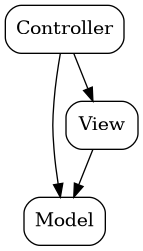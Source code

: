 @startuml
digraph G {
node[shape=box, style=rounded, shadow_offset=7, shadow_blur=5];Model;View;Controller
    View -> Model
    Controller -> View
    Controller -> Model
}
@enduml

@startuml

hide empty members
hide circle
skinparam classarrowcolor gray

HumanResources.vEmployeeDepartmentHistory --|> HumanResources.Department:References
HumanResources.vEmployeeDepartmentHistory --|> HumanResources.Employee:References
HumanResources.vEmployeeDepartmentHistory --|> HumanResources.EmployeeDepartmentHistory:References
HumanResources.vEmployeeDepartmentHistory --|> Person.Person:References
HumanResources.vEmployeeDepartmentHistory --|> HumanResources.Shift:References

@enduml

@startuml

/' Set custom background colors for the default
   component elements and the specific stereotypes. '/
skinparam component {
    BackgroundColor #ff6666
    BackgroundColor<<Database>> #ccff66
    BackgroundColor<<Spring service>> #66ccff
    BackgroundColor<<Spring REST controllers>> #66ffcc
    BackgroundColor<<Spring repository>> #66ffff
    BackgroundColor<<Mail server>> #ffcc66
}

actor User
[Third party application] as ThirdPartyApp

together {
    [PostgreSQL database] as PostgresDB <<Database>>
    [Mail server] as Mail <<Mail server>>
}

package "Spring Boot Application" {
    [APIController] <<Spring REST controllers>>
    [AdminController] <<Spring REST controllers>>

    [AdminService] <<Spring service>>
    [DataStoreService] <<Spring service>>

    [Repository] <<Spring repository>>
}

User --> AdminController
ThirdPartyApp --> APIController

APIController --> DataStoreService
AdminController --> DataStoreService
AdminController --> AdminService

DataStoreService --> Repository
AdminService --> Mail

Repository --> PostgresDB

@enduml

@startuml
digraph G {
node1[label="Some Complicated Label"];
		node1 -> node2[label="An Edge",color=red,fillcolor="blue"
		,weight=0.5,penwidth=4.0,arrowhead=vee, arrowsize=2
		,constraint=true,decorate=true,dim=1];
		node2 -> node3;

		node1 -> node2[label="edge1"];
        		node2 -> node3[label="edge2"];

        		node1 -> node2[label="0.2"];
                		node2 -> node3[label="0.2"];
}
@enduml


@startuml
digraph G {
    node [shape=plaintext]
    struct1 [label=<
<TABLE BORDER="0" CELLBORDER="1" CELLSPACING="0">
  <TR><TD>left</TD><TD PORT="f1">mid dle</TD><TD PORT="f2">right</TD></TR>
</TABLE>>];
    struct2 [label=<
<TABLE BORDER="0" CELLBORDER="1" CELLSPACING="0">
  <TR><TD PORT="f0">one</TD><TD>two</TD></TR>
</TABLE>>];
    struct3 [label=<
<TABLE BORDER="0" CELLBORDER="1" CELLSPACING="0" CELLPADDING="4">
  <TR>
    <TD ROWSPAN="3">hello<BR/>world</TD>
    <TD COLSPAN="3">b</TD>
    <TD ROWSPAN="3">g</TD>
    <TD ROWSPAN="3">h</TD>
  </TR>
  <TR>
    <TD>c</TD><TD PORT="here">d</TD><TD>e</TD>
  </TR>
  <TR>
    <TD COLSPAN="3">f</TD>
  </TR>
</TABLE>>];
    struct1:f1 -> struct2:f0;
    struct1:f2 -> struct3:here;
}
@enduml
/'
http://melp.nl/2013/08/flow-charts-in-code-enter-graphviz-and-the-dot-language/
'/

@startuml
digraph G {
{
rank = same;
SatisfactionF [style=filled, shape = rectangle]
SatisfactionM [style=filled, shape = rectangle]
}
Marital[shape = circle]

       SatisfactionF -> Marital
       SatisfactionM -> Marital


SatisfactionF -> SatisfactionM [label = "0.4" tailport=n headport=n dir=both arrowhead=none]

}
@enduml

@startuml
digraph G {
 fontname = "Microsoft YaHei";
     rankdir = TB;
     fontsize = 12;

     node [fontname = "Microsoft YaHei", fontsize = 12, shape = "record" ];
     edge [fontname = "Microsoft YaHei", fontsize = 12 ];

         subgraph cluster_sl{
             label="IDP支持层";
             bgcolor="mintcream";
             node [shape="Mrecord", color="skyblue", style="filled"];
             network_mgr [label="网络管理器"];
             log_mgr [label="日志管理器"];
             module_mgr [label="模块管理器"];
             conf_mgr [label="配置管理器"];
             db_mgr [label="数据库管理器"];
         };

         subgraph cluster_md{
             label="可插拔模块集";
             bgcolor="lightcyan";
             node [color="chartreuse2", style="filled"];
             mod_dev [label="开发支持模块"];
             mod_dm [label="数据建模模块"];
             mod_dp [label="部署发布模块"];
         };

     mod_dp -> mod_dev [label="依赖..."];
     mod_dp -> mod_dm [label="依赖..."];
     mod_dp -> module_mgr [label="安装...", color="yellowgreen", arrowhead="none"];
     mod_dev -> mod_dm [label="依赖..."];
     mod_dev -> module_mgr [label="安装...", color="yellowgreen", arrowhead="none"];
     mod_dm -> module_mgr [label="安装...", color="yellowgreen", arrowhead="none"];
}
@enduml

@startuml
digraph G {
 rankdir=LR;
    ranksep=0.65;
    nodesep=0.40;
    splines=false;
    overlap=false;
    concentrate=false;
    node[shape=box];
    subgraph clusterAPP {
            label="Application";
            style=dashed;
            nodeA[label="d = func(...);"];

    };
    subgraph clusterFB{
            color=red;
            label="Wrapper";
            style=dashed;
            rank=same;
            wrapper[label="wrapper"];
            real[label="pointer to\nreal func"];
    }
    subgraph clusterBACKEND {
            label="Backend"
            style=dashed;
            func[label="float func(...)"];
    };

    nodeA -> wrapper;
    wrapper -> real [constraint=false, dir=back, label="dlopen\ndlsym"];  // Added reverse direction
    real -> func [weight=10]                    // Remains unaltered
    real -> func [constraint=false, dir=back]   // Remove the constraint and reverse the edge
    func -> real [style=invis]                  // Hide the edge pointing pack

}
@enduml


@startuml
digraph G {
 Start[shape = doublecircle, group=a];
    Foo[shape = square, group=a];
    Bar[shape = diamond, group=a];
    Xyz[shape = square];
    Baz[shape = square];

    Start -> Foo;
    Foo:s -> Bar:n;
    Bar:e -> Baz:n;
    Bar:w -> Xyz:n;
    Baz:s -> Foo:n[constraint=false];
}
@enduml

@startuml
digraph G {
 graph [
        compound = true     // To clip the head at the cluster border
        penwidth = 2        // Make the cluster's borders a bit thicker
        rankdir = "LR"      // Make the arrow and nodes go from Left to Right
        ranksep = 1         // Add a bit more space inbetween nodes
    ]

    node [
        color = none        // Hide the node's border
        fontname = "Bitstream Vera Sans"
        height = 0          // Make the node as small as possible (it will grow if it needs more space)
        margin = 0          // Remove unneeded whitespace
        shape = "record"    // So we can use ports
    ]

    edge [
        arrowhead = "open"
        labelangle = -5     // Place the asteriks closer to the line
        labeldistance = 2.5 // Place the asteriks further away from the arrow head
        penwidth = 2        // Make the line a bit thicker
    ]

    /* @NOTE: escaping spaces in the label using '\' doesn't work so use '&nbsp' or '&#92' instead. */
    subgraph cluster_Person {
        Person [
            label = "\N\l | &#92; &#92; &#92;  age : int\l | <livesIn> &#92; &#92; &#92;  livesIn : City\l | &#92; &#92; &#92; &#92; &#92; &#92;  sinceYear : int\l"
        ]
    }

    subgraph cluster_City {
        City [
            label = "<city> \N\l | &#92; &#92; &#92;  name : string\l"
        ]
    }

    Person:livesIn -> City:city [headlabel = "*", lhead = "cluster_City"] // lhead allows us to point to the cluster's border instead of the node, as long as we add `compound = true` to the graph
}
@enduml


@startuml
digraph G {
 node [shape=plaintext, fontsize=16];

    past -> 1933 -> 1943 -> 1988 -> 2001 -> 2015 -> future;

    {
        node [fontsize=14];
        edge [style=invis];

        a -> b -> c -> d -> e -> f -> g;
    }

    {rank=same past -> a }
    {rank=same 1943 -> c }
    {rank=same future  g }   }
@enduml


@startuml
digraph G {
graph [rankdir="LR" ,compound="true",nodesep=6, ranksep=4 ];
    subgraph cluster0 {
        graph [label="Ready\n\nAllowed Purchaser Operations:\noperation1,operation2\n\nAllowed Supplier Operations:\noperation1,operation3"  ];
        1 [ shape="none" ,fontcolor="white"  ];
    };
    subgraph cluster2 {
        graph [label="Paused\n\nAllowed Purchaser Operations:\noperation1,operation3\n\nAllowed Supplier Operations:\noperation2,operation3" ];
        3 [ shape="none" ,fontcolor="white"  ];
    };
    subgraph cluster4 {
        graph [label="Completed\n\nAllowed Purchaser Operations:\noperation4\n\nAllowed Supplier Operations:\noperation4" ];
        5 [ shape="none" ,fontcolor="white"  ];
    };
    1 -> 3 [ ltail="cluster0" ,lhead="cluster2" ,comment="6"  ];
    1 -> 5 [ ltail="cluster0" ,lhead="cluster4" ,comment="7"  ];
    3 -> 1 [ ltail="cluster2" ,lhead="cluster0" ,comment="8"  ];
    3 -> 5 [ ltail="cluster2" ,lhead="cluster4" ,comment="9"  ];
       }
@enduml

@startuml
digraph G {
 fontname="Helvetica";
    labelloc=t;
    rankdir=LR;
    label="Course Graph";

    node[style=filled, fontname="Helvetica", colorscheme=greens3, color=1];

    subgraph cluster_key {
        //rank=min; /* this doesn't really do anything for you */

        label="Key";
        //rankdir=LR; /* this is also not needed*/

        kc1[label="Course", peripheries=2, color=2];
        k1[shape=plaintext, style=solid, label="Required Course\r", width=3.5] // Add fixed width so all nodes line up

        prereq[label="Course 1"];
        kc2[label="Course 2"];
        prereq->kc2;
        k2[shape=plaintext, style=solid, label="Course 1 is a prerequisite for Course 2\r", width=3.5]  // Add fixed width

        coreq1[label="Course 1"];
        coreq2[label="Course 2"];
        coreq1->coreq2[dir=both];
        k3[shape=plaintext, style=solid, label="Course 1 and Course 2 are corequisite\r", width=3.5]    // Add fixed width

        or[style="dashed", color="black", shape="diamond", label="OR"];
        or1[label="Course 1"];
        or1 -> or[style="dashed", dir="none"];
        or2[label="Course 2"];
        or2 -> or[style="dashed", dir="none"];
        kc3[label="Course 3"]
        or->kc3;
        k4[shape=plaintext, style=solid, label="You must take either Course 1 OR\rCourse 2 before taking Course 3\r", width=3.5] // Add fixed width

        { rank=source;k1 k2 k3 k4 } // Use "source in stead of min
    }

    c3[color=3, peripheries=2];
    c4[color=3, peripheries=2];

    c1->c2[dir=both];
    c2->c3;

    c4_reqs[style="dashed", color="black", shape="diamond", label="OR"];
    c4_reqs->c4;
    c2->c4_reqs[style="dashed", dir="none"];
    c5->c4_reqs[style="dashed", dir="none"];
       }
@enduml


@startuml
digraph G {
  rankdir=LR
   node [shape=plaintext]
   graph [splines=ortho]
   subgraph cluster_01 {
     label = "Legend";
     key [label=<<table border="0" cellpadding="2" cellspacing="0" cellborder="0">
       <tr><td align="right" port="i1">item 1</td></tr>
       <tr><td align="right" port="i2">item 2</td></tr>
       <tr><td align="right" port="i3">item 3</td></tr>
       <tr><td align="right" port="i4">item 4</td></tr>
       <tr><td align="right" port="i5">item 5</td></tr>
       </table>>]
     key2 [label=<<table border="0" cellpadding="2" cellspacing="0" cellborder="0">
       <tr><td port="i1" bgcolor='greenyellow'>&nbsp;</td></tr>
       <tr><td port="i2">&nbsp;</td></tr>
       <tr><td port="i3">&nbsp;</td></tr>
       <tr><td port="i4">&nbsp;</td></tr>
       <tr><td port="i5">&nbsp;</td></tr>
       </table>>]
     key:i1:e -> key2:i1:w [color=red]
     key:i2:e -> key2:i2:w [color=gray]
     key:i3:e -> key2:i3:w [color=peachpuff3]
     key:i4:e -> key2:i4:w [color=turquoise4, style=dotted]
     key:i5:e -> key2:i5:w [color=red, style=dotted]
   }
       }
@enduml



@startuml
digraph G {
graph [label="Problem Frame\nmapping editor\n",labelloc=t,fontsize=18,compound=true];
node[shape = record,fontsize = 10];
edge[arrowtail=none,arrowhead=none,arrowsize=0.8,color=ivory4,fontsize=8];

subgraph "cluster0" {
graph [label = "Model Fragment"];
A01 [label = "{Domain|class::marking\lisTemplate::boolean default false\lname::name\ltype::domain type\l}"];
A02 [label = "{Requirement|isTemplate::boolean default false\lname::name\l}"];
A03 [label = "{Requirement Reference\n\<\<associative\>\>|content::name\lis template::boolean default false\ltype::requirement reference type\l}",shape=Mrecord,style=dotted];
A04 [label = "{Shared Phenomena Set\n\<\<associative\>\>|content::name\lis template::boolean default false\ltype::phenomena type\l}",shape=Mrecord,style=dotted];

/* 1:1-0:M */
edge[dir=both,arrowhead=crowodot,arrowtail=none];
A01 -> A03 [style=dashed];
A01 -> A04 [style = dashed];
A01 -> A04 [style = dashed];
A02 -> A03 [style = dashed];
}

subgraph "cluster1" {
graph [label = "\>\>\>",fontsize = 24];
B01 [label = "{Domain}"];
B02 [label = "{Requirement}"];
B03 [label = "{Requirement\nReference\n}",shape=Mrecord,style=dotted];
B04 [label = "{Shared\nPhenomena\nSet\n}",shape=Mrecord,style=dotted];
F01 [label = "{C0001|if \[-\> controls -\> describes.isTemplate\]\l}"];
F02 [label = "{C0002|if not \[-\> controls -\> describes.isTemplate\]\l}"];
F03 [label = "{C0003|if \[-\> controls -\> describes.type = designed\]\l}"];
F04 [label = "{C0004|if \[-\> controls -\> describes.type = given\]\l}"];
F05 [label = "{C0005|if \[-\> controls -\> describes.type = machine\]\l}"];
F06 [label = "{C0006|if \[-\> controls -\> describes.marking = biddable\]\l}"];
F07 [label = "{C0007|if \[-\> controls -\> describes.marking = causal\]\l}"];
F08 [label = "{C0008|if \[-\> controls -\> describes.marking = lexical\]\l}"];
F09 [label = "{C0009|if \[-\> controls -\> describes.marking = null\]\l}"];
F10 [label = "{C0010|if \[-\> controls -\> describes.isTemplate\]\l}"];
F11 [label = "{C0011|if not \[-\> controls -\> describes.isTemplate\]\l}"];
F12 [label = "{C0012|if \[-\> controls -\> describes.isTemplate\]\l}"];
F13 [label = "{C0013|if not \[-\> controls -\> describes.isTemplate\]\l}"];
F14 [label = "{C0014|if \[-\> controls -\> describes.type = non-constraining\]\l}"];
F15 [label = "{C0015|if not \[-\> controls -\> describes.type = constraining\]\l}"];
F16 [label = "{C0016|if \[-\> controls -\> describes.isTemplate\]\l}"];
F17 [label = "{C0017|if not \[-\> controls -\> describes.isTemplate\]\l}"];
F18 [label = "{C0018|if \[-\> controls -\> describes.type = causal\]\l}"];
F19 [label = "{C0019|if \[-\> controls -\> describes.type = event\]\l}"];
F20 [label = "{C0020|if \[-\> controls -\> describes.type = symbolic\]\l}"];

edge [style = solid];
B01 -> F01 -> F02 -> F03 -> F04 -> F05 -> F06 -> F07 -> F08 -> F09;
B02 -> F10 -> F11;
B03 -> F12 -> F13 -> F14 -> F15;
B04 -> F16 -> F17 -> F18 -> F19 -> F20;

edge [style = invis];
B01 -> B02 -> B03 -> B04;
}

subgraph "cluster2" {
graph [label = "\<\<\<",fontsize = 24];
C01 [label = "{Edge|name := Constraining Reference\larrowtail := normal\ldir := both\lpermitted node1 := domain icon\lpermitted node2 := requirement icon\lstyle := dotted\l}"];
D02 [label = "{Attribute|name::oName\lvalue::-\> describes\l-\> described by.content\l}"];
C02 [label = "{Diagram|name := Frame Diagram\l}"];
C03 [label = "{Node|name := Domain Icon\lcolor = gray\lfillcolor = gold\lfontsize := 12\llabel := describes.preLabel\l + oName + describes.postLabel\lshape := Mrecord\lstyle := filled\l}"];
D03 [label = "{Attribute|name::oClass\lvalue :=-\> describes\l-\> described by.class\l}"];
D04 [label = "{Attribute|name::oName\lvalue := -\> describes\l-\> described by.name\l}"];
D05 [label = "{Attribute|name::postlabel\lvalue := \}\"\l}"];
D06 [label = "{Attribute|name::postlabel\lvalue := \|\{\|b\}\}\"\l}"];
D07 [label = "{Attribute|name::postlabel\lvalue := \|\{\|c\}\}\"\l}"];
D08 [label = "{Attribute|name::postlabel\lvalue := \|\{\|x\}\}\"\l}"];
D09 [label = "{Attribute|name::prelabel\lvalue := \"\{\|\l}"];
D10 [label = "{Attribute|name::prelabel\lvalue := \"\{\l}"];
D11 [label = "{Attribute|name::prelabel\lvalue := \"\{\|\|\l}"];
D12 [label = "{Attribute|name::oType\lvalue := -\> describes \l-\> described by.type\l}"];
C04 [label = "{Holding Box|name := Domain Template\lcolor := slategray\lfillcolor := white\lfontcolor := slategray\lfontsize := 9\llabel := oName\lreadonly := true\l}"];
D13 [label = "{Attribute|name::oName\lvalue := -\> describes \l-\> described by.name\l}"];
C05 [label = "{Edge|name := Edge Template\lcolor := white\llabel = oName\lstyle := invis\l}"];
D14 [label = "{Attribute|name::oName\lvalue := -\> describes \l-\> described by.contents\l}"];
C06 [label = "{Node|name := Phenomena\l}"];
D15 [label = "{Attribute|name::oName\lvalue::-\> describes\l\-\> described by.contents\l}"];
C07 [label = "{Edge|name := Reference\l}"];
D16 [label = "{Attribute|name::oName\lvalue := -\> describes \l-\> described by.contents\l}"];
C08 [label = "{Node|name := Requirement Icon\l}"];
D17 [label = "{Attribute|name::oName\lvalue := -\> describes \l-\> described by.name\l}"];
C09 [label = "{Edge|name := Shared Phenomena\l}"];
D18 [label = "{Attribute|name::oName\lvalue := -\> describes \l-\> described by.contents\l}"];
D19 [label = "{Attribute|name::oType\lvalue := C\l}"];
D20 [label = "{Attribute|name::oType\lvalue := E\l}"];
D21 [label = "{Attribute|name::oType\lvalue := Y\l}"];

C01 -> D02;
C03 -> D03 -> D04 -> D05 -> D06 -> D07 -> D08 -> D09 -> D10 -> D11 -> D12;
C04 -> D13;
C05 -> D14;
C06 -> D15;
C07 -> D16;
C08 -> D17;
C09 -> D18 -> D19 -> D20 -> D21;

edge[style="invis"];
C01 -> C02 -> C03 -> C04 -> C05 -> C06 -> C07 -> C08 -> C09;
}

subgraph "cluster5" {
graph [label = "Editor Elements"];
E01 [label = "{Node\n|color::color\lfillcolor::fillcolor\lfontname::font\lfontsize::fontsize\llabel::name\lname::name\lreadonly::boolean default false\lshape::shape\lstyle::style\l}"];
E02 [label = "{Edge\n|arrowtail::edge end\ldir::dir\lname::name\lpermitted node1::name\lpermitted node2::name\lstyle::style\l}"];
E03 [label = "{Attribute\n|name::name\lvalue::text\l}"];
E04 [label = "{Diagram\n|defaults::attributes\ledge defaults::attributes\lname::name\lnode attributes::attributes\l}"];
E05 [label = "{Holding Box|color::color\lfillcolor::fillcolor\lfontname::font\lfontsize::fontsize\llabel::name\lname::name\lreadonly::boolean default false\lshape::shape\lstyle::style\l}"];

/* 0:1-N:M */
E01 -> E02 [arrowhead = crowodot, label = "links", taillabel = " 2:2"];

/* 1:1-0:M  */
edge[dir=both,arrowtail=none,arrowhead=crowodot];
E04 -> E01 [label = nodes];
E04 -> E02 [label = edges];
E04 -> E05 [label = "holding boxes"];

/* 0:1-0:M  */
edge[dir=both,arrowtail=odot,arrowhead=crowodot];
E05 -> E01 [label = "contained nodes"];
E05 -> E02 [label = "contained edges"];
E05 -> E05 [label = contains];

/* 0:1-0:M  */
edge[dir=both,arrowtail=odot,arrowhead=crowodot];
E01 -> E03 [label = characteristics];
E02 -> E03 [label = parameters];
E04 -> E03 [label = attributes];
E04 -> E03 [label = attributes];
E04 -> E03 [label = attributes];
}

{rank = min B01 C01}

edge[style="solid"];
F01 -> C04 [ltail = cluster1];
F02 -> C03 [ltail = cluster1];
F03 -> D09 [ltail = cluster1];
F04 -> D10 [ltail = cluster1];
F05 -> D11 [ltail = cluster1];
F06 -> D06 [ltail = cluster1];
F07 -> D07 [ltail = cluster1];
F08 -> D08 [ltail = cluster1];
F09 -> D05 [ltail = cluster1];
F10 -> C04 [ltail = cluster1];
F11 -> C06 [ltail = cluster1];
F11 -> C08 [ltail = cluster1];
F12 -> C05 [ltail = cluster1];
F14 -> C07 [ltail = cluster1];
F15 -> C01 [ltail = cluster1];
F16 -> C05 [ltail = cluster1];
F17 -> C06 [ltail = cluster1];
F17 -> C09 [ltail = cluster1];
F18 -> D19 [ltail = cluster1];
F19 -> D20 [ltail = cluster1];
F20 -> D21 [ltail = cluster1];
       }
@enduml

@startuml
digraph G {
size = "8.5,11";
label = "";
rankdir=LR;
bgcolor = "transparent";
center = 1;
rank = same;
margin = 0;
orientation = Portrait;
0 [label = "0", shape = doublecircle, style = bold, fontsize = 14, color="#339933"]
    0 -> 0 [label = "a", fontsize = 14];
    0 -> 0 [label = "b", fontsize = 14];
    0 -> 0 [label = "cd", fontsize = 14];
    0 -> 0 [label = "efg", fontsize = 14];
    0 -> 0 [label = "a", fontsize = 14];
    0 -> 0 [label = "q", fontsize = 14];
    0 -> 0 [label = "xyzabc", fontsize = 14];
       }
@enduml


@startuml
skinparam rectangle {
    roundCorner<<Concept>> 25
    roundCorner<<Foo>> 45
    backgroundColor<<Concept>> White
}

rectangle "Concept Model" <<Foo>> {
    rectangle "e" <<Concept>> as e
    rectangle "F"
}
@enduml

@startuml
skinparam lifelineStrategy solid
skinparam handwritten false
skinparam monochrome true
skinparam packageStyle rect
skinparam defaultFontName FG Virgil
skinparam shadowing true
skinparam classBorderThickness .5
skinparam usecaseBorderThickness .5
skinparam titleBorderRoundCorner 15
skinparam titleBorderThickness 2
skinparam rectangleBorderThickness 0.5

skinparam classBorderThickness<<stereo>> 5
skinparam packageBorderThickness<<stereo>> 1.5
skinparam packageBorderThickness 0.5
skinparam classFontColor red
skinparam classFontSize 10
skinparam classFontName Courier

participant "__Connection Factories__" as connectionFactories
participant "__Connections__" as Connections
participant "__Session__" as Session
participant "__Message Producer__" as messageProducer
participant "__Message Consumer__" as messageConsumer
participant "__Temporary Destination__" as temporaryDestination
participant "__Broker__" as Broker


/' This is how you can
span multiple lines
of comments
'/
hide footbox
title Connection Factories

connectionFactories -> Connections : createConnections()
activate Connections
Connections -> Session : createSession()
deactivate Connections
activate Session

Session -> messageProducer : CreateProducer()
activate messageProducer
Session -> messageProducer : CreateMessage()
deactivate Session


deactivate messageProducer
Session -> temporaryDestination : createTemporaryQueue() or createTemporaryTopic()
activate temporaryDestination
deactivate temporaryDestination
Session -> messageConsumer : CreateConsumer()
activate messageConsumer
deactivate messageConsumer

Connections -> Connections: start()
activate Connections
deactivate Connections
messageProducer -> Broker : send()
activate Broker
Broker -> temporaryDestination: send()
deactivate Broker
activate temporaryDestination
deactivate temporaryDestination



@enduml